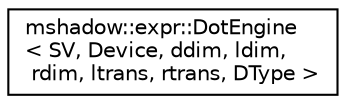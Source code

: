 digraph "Graphical Class Hierarchy"
{
 // LATEX_PDF_SIZE
  edge [fontname="Helvetica",fontsize="10",labelfontname="Helvetica",labelfontsize="10"];
  node [fontname="Helvetica",fontsize="10",shape=record];
  rankdir="LR";
  Node0 [label="mshadow::expr::DotEngine\l\< SV, Device, ddim, ldim,\l rdim, ltrans, rtrans, DType \>",height=0.2,width=0.4,color="black", fillcolor="white", style="filled",URL="$structmshadow_1_1expr_1_1DotEngine.html",tooltip=" "];
}

